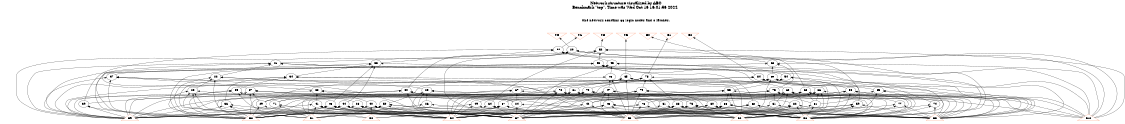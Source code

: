 # Network structure generated by ABC

digraph network {
size = "7.5,10";
center = true;
edge [dir = back];

{
  node [shape = plaintext];
  edge [style = invis];
  LevelTitle1 [label=""];
  LevelTitle2 [label=""];
  Level6 [label = ""];
  Level5 [label = ""];
  Level4 [label = ""];
  Level3 [label = ""];
  Level2 [label = ""];
  Level1 [label = ""];
  Level0 [label = ""];
  LevelTitle1 ->  LevelTitle2 ->  Level6 ->  Level5 ->  Level4 ->  Level3 ->  Level2 ->  Level1 ->  Level0;
}

{
  rank = same;
  LevelTitle1;
  title1 [shape=plaintext,
          fontsize=20,
          fontname = "Times-Roman",
          label="Network structure visualized by ABC\nBenchmark \"top\". Time was Wed Oct 16 16:01:56 2024. "
         ];
}

{
  rank = same;
  LevelTitle2;
  title2 [shape=plaintext,
          fontsize=18,
          fontname = "Times-Roman",
          label="The network contains 66 logic nodes and 0 latches.\n"
         ];
}

{
  rank = same;
  Level6;
  Node12 [label = "M0", shape = invtriangle, color = coral, fillcolor = coral];
  Node13 [label = "M1", shape = invtriangle, color = coral, fillcolor = coral];
  Node14 [label = "M2", shape = invtriangle, color = coral, fillcolor = coral];
  Node15 [label = "M3", shape = invtriangle, color = coral, fillcolor = coral];
  Node16 [label = "E0", shape = invtriangle, color = coral, fillcolor = coral];
  Node17 [label = "E1", shape = invtriangle, color = coral, fillcolor = coral];
  Node18 [label = "E2", shape = invtriangle, color = coral, fillcolor = coral];
}

{
  rank = same;
  Level5;
  Node20 [label = "20\n", shape = ellipse];
  Node32 [label = "32\n", shape = ellipse];
  Node52 [label = "52\n", shape = ellipse];
}

{
  rank = same;
  Level4;
  Node21 [label = "21\n", shape = ellipse];
  Node33 [label = "33\n", shape = ellipse];
  Node45 [label = "45\n", shape = ellipse];
  Node53 [label = "53\n", shape = ellipse];
  Node68 [label = "68\n", shape = ellipse];
}

{
  rank = same;
  Level3;
  Node22 [label = "22\n", shape = ellipse];
  Node34 [label = "34\n", shape = ellipse];
  Node37 [label = "37\n", shape = ellipse];
  Node46 [label = "46\n", shape = ellipse];
  Node54 [label = "54\n", shape = ellipse];
  Node65 [label = "65\n", shape = ellipse];
  Node69 [label = "69\n", shape = ellipse];
  Node78 [label = "78\n", shape = ellipse];
  Node84 [label = "84\n", shape = ellipse];
}

{
  rank = same;
  Level2;
  Node23 [label = "23\n", shape = ellipse];
  Node25 [label = "25\n", shape = ellipse];
  Node27 [label = "27\n", shape = ellipse];
  Node30 [label = "30\n", shape = ellipse];
  Node35 [label = "35\n", shape = ellipse];
  Node38 [label = "38\n", shape = ellipse];
  Node47 [label = "47\n", shape = ellipse];
  Node55 [label = "55\n", shape = ellipse];
  Node58 [label = "58\n", shape = ellipse];
  Node60 [label = "60\n", shape = ellipse];
  Node63 [label = "63\n", shape = ellipse];
  Node66 [label = "66\n", shape = ellipse];
  Node67 [label = "67\n", shape = ellipse];
  Node70 [label = "70\n", shape = ellipse];
  Node72 [label = "72\n", shape = ellipse];
  Node75 [label = "75\n", shape = ellipse];
  Node79 [label = "79\n", shape = ellipse];
  Node81 [label = "81\n", shape = ellipse];
  Node85 [label = "85\n", shape = ellipse];
}

{
  rank = same;
  Level1;
  Node24 [label = "24\n", shape = ellipse];
  Node26 [label = "26\n", shape = ellipse];
  Node28 [label = "28\n", shape = ellipse];
  Node29 [label = "29\n", shape = ellipse];
  Node31 [label = "31\n", shape = ellipse];
  Node36 [label = "36\n", shape = ellipse];
  Node39 [label = "39\n", shape = ellipse];
  Node40 [label = "40\n", shape = ellipse];
  Node41 [label = "41\n", shape = ellipse];
  Node42 [label = "42\n", shape = ellipse];
  Node43 [label = "43\n", shape = ellipse];
  Node44 [label = "44\n", shape = ellipse];
  Node48 [label = "48\n", shape = ellipse];
  Node49 [label = "49\n", shape = ellipse];
  Node50 [label = "50\n", shape = ellipse];
  Node51 [label = "51\n", shape = ellipse];
  Node56 [label = "56\n", shape = ellipse];
  Node57 [label = "57\n", shape = ellipse];
  Node59 [label = "59\n", shape = ellipse];
  Node61 [label = "61\n", shape = ellipse];
  Node62 [label = "62\n", shape = ellipse];
  Node64 [label = "64\n", shape = ellipse];
  Node71 [label = "71\n", shape = ellipse];
  Node73 [label = "73\n", shape = ellipse];
  Node74 [label = "74\n", shape = ellipse];
  Node76 [label = "76\n", shape = ellipse];
  Node77 [label = "77\n", shape = ellipse];
  Node80 [label = "80\n", shape = ellipse];
  Node82 [label = "82\n", shape = ellipse];
  Node83 [label = "83\n", shape = ellipse];
}

{
  rank = same;
  Level0;
  Node1 [label = "B0", shape = triangle, color = coral, fillcolor = coral];
  Node2 [label = "B1", shape = triangle, color = coral, fillcolor = coral];
  Node3 [label = "B2", shape = triangle, color = coral, fillcolor = coral];
  Node4 [label = "B3", shape = triangle, color = coral, fillcolor = coral];
  Node5 [label = "B4", shape = triangle, color = coral, fillcolor = coral];
  Node6 [label = "B5", shape = triangle, color = coral, fillcolor = coral];
  Node7 [label = "B6", shape = triangle, color = coral, fillcolor = coral];
  Node8 [label = "B7", shape = triangle, color = coral, fillcolor = coral];
  Node9 [label = "B8", shape = triangle, color = coral, fillcolor = coral];
  Node10 [label = "B9", shape = triangle, color = coral, fillcolor = coral];
  Node11 [label = "B10", shape = triangle, color = coral, fillcolor = coral];
}

title1 -> title2 [style = invis];
title2 -> Node12 [style = invis];
title2 -> Node13 [style = invis];
title2 -> Node14 [style = invis];
title2 -> Node15 [style = invis];
title2 -> Node16 [style = invis];
title2 -> Node17 [style = invis];
title2 -> Node18 [style = invis];
Node12 -> Node13 [style = invis];
Node13 -> Node14 [style = invis];
Node14 -> Node15 [style = invis];
Node15 -> Node16 [style = invis];
Node16 -> Node17 [style = invis];
Node17 -> Node18 [style = invis];
Node12 -> Node20 [style = solid];
Node13 -> Node32 [style = solid];
Node14 -> Node52 [style = solid];
Node15 -> Node65 [style = solid];
Node16 -> Node68 [style = solid];
Node17 -> Node78 [style = solid];
Node18 -> Node84 [style = solid];
Node20 -> Node21 [style = solid];
Node20 -> Node30 [style = solid];
Node20 -> Node7 [style = solid];
Node20 -> Node8 [style = solid];
Node20 -> Node11 [style = solid];
Node21 -> Node22 [style = solid];
Node21 -> Node27 [style = solid];
Node21 -> Node6 [style = solid];
Node21 -> Node7 [style = solid];
Node21 -> Node10 [style = solid];
Node22 -> Node23 [style = solid];
Node22 -> Node25 [style = solid];
Node22 -> Node5 [style = solid];
Node22 -> Node6 [style = solid];
Node22 -> Node9 [style = solid];
Node23 -> Node24 [style = solid];
Node23 -> Node1 [style = solid];
Node23 -> Node2 [style = solid];
Node23 -> Node5 [style = solid];
Node23 -> Node9 [style = solid];
Node24 -> Node7 [style = solid];
Node24 -> Node8 [style = solid];
Node25 -> Node26 [style = solid];
Node25 -> Node4 [style = solid];
Node25 -> Node5 [style = solid];
Node25 -> Node6 [style = solid];
Node25 -> Node8 [style = solid];
Node26 -> Node2 [style = solid];
Node26 -> Node3 [style = solid];
Node27 -> Node28 [style = solid];
Node27 -> Node29 [style = solid];
Node27 -> Node2 [style = solid];
Node27 -> Node3 [style = solid];
Node27 -> Node10 [style = solid];
Node28 -> Node4 [style = solid];
Node28 -> Node5 [style = solid];
Node28 -> Node8 [style = solid];
Node28 -> Node9 [style = solid];
Node29 -> Node8 [style = solid];
Node29 -> Node9 [style = solid];
Node30 -> Node31 [style = solid];
Node30 -> Node8 [style = solid];
Node30 -> Node9 [style = solid];
Node30 -> Node10 [style = solid];
Node30 -> Node11 [style = solid];
Node31 -> Node3 [style = solid];
Node31 -> Node4 [style = solid];
Node32 -> Node33 [style = solid];
Node32 -> Node45 [style = solid];
Node32 -> Node39 [style = solid];
Node32 -> Node51 [style = solid];
Node32 -> Node11 [style = solid];
Node33 -> Node34 [style = solid];
Node33 -> Node37 [style = solid];
Node33 -> Node43 [style = solid];
Node33 -> Node44 [style = solid];
Node33 -> Node6 [style = solid];
Node34 -> Node35 [style = solid];
Node34 -> Node36 [style = solid];
Node34 -> Node2 [style = solid];
Node34 -> Node3 [style = solid];
Node34 -> Node4 [style = solid];
Node35 -> Node24 [style = solid];
Node35 -> Node5 [style = solid];
Node35 -> Node9 [style = solid];
Node35 -> Node10 [style = solid];
Node36 -> Node5 [style = solid];
Node36 -> Node8 [style = solid];
Node36 -> Node9 [style = solid];
Node36 -> Node10 [style = solid];
Node37 -> Node38 [style = solid];
Node37 -> Node42 [style = solid];
Node37 -> Node8 [style = solid];
Node37 -> Node9 [style = solid];
Node37 -> Node10 [style = solid];
Node38 -> Node39 [style = solid];
Node38 -> Node40 [style = solid];
Node38 -> Node41 [style = solid];
Node38 -> Node7 [style = solid];
Node39 -> Node9 [style = solid];
Node39 -> Node10 [style = solid];
Node40 -> Node1 [style = solid];
Node40 -> Node2 [style = solid];
Node40 -> Node3 [style = solid];
Node40 -> Node5 [style = solid];
Node40 -> Node8 [style = solid];
Node41 -> Node2 [style = solid];
Node41 -> Node3 [style = solid];
Node41 -> Node5 [style = solid];
Node41 -> Node8 [style = solid];
Node41 -> Node10 [style = solid];
Node42 -> Node4 [style = solid];
Node42 -> Node5 [style = solid];
Node43 -> Node5 [style = solid];
Node43 -> Node7 [style = solid];
Node43 -> Node8 [style = solid];
Node43 -> Node9 [style = solid];
Node43 -> Node10 [style = solid];
Node44 -> Node5 [style = solid];
Node44 -> Node7 [style = solid];
Node44 -> Node8 [style = solid];
Node44 -> Node9 [style = solid];
Node44 -> Node10 [style = solid];
Node45 -> Node46 [style = solid];
Node45 -> Node7 [style = solid];
Node45 -> Node8 [style = solid];
Node45 -> Node9 [style = solid];
Node45 -> Node11 [style = solid];
Node46 -> Node47 [style = solid];
Node46 -> Node50 [style = solid];
Node46 -> Node4 [style = solid];
Node47 -> Node48 [style = solid];
Node47 -> Node49 [style = solid];
Node47 -> Node3 [style = solid];
Node47 -> Node4 [style = solid];
Node47 -> Node11 [style = solid];
Node48 -> Node4 [style = solid];
Node48 -> Node5 [style = solid];
Node48 -> Node6 [style = solid];
Node48 -> Node7 [style = solid];
Node48 -> Node10 [style = solid];
Node49 -> Node5 [style = solid];
Node49 -> Node7 [style = solid];
Node49 -> Node10 [style = solid];
Node50 -> Node2 [style = solid];
Node50 -> Node5 [style = solid];
Node50 -> Node6 [style = solid];
Node50 -> Node7 [style = solid];
Node50 -> Node10 [style = solid];
Node51 -> Node7 [style = solid];
Node51 -> Node8 [style = solid];
Node52 -> Node53 [style = solid];
Node52 -> Node63 [style = solid];
Node52 -> Node64 [style = solid];
Node52 -> Node10 [style = solid];
Node52 -> Node11 [style = solid];
Node53 -> Node54 [style = solid];
Node53 -> Node60 [style = solid];
Node53 -> Node62 [style = solid];
Node53 -> Node9 [style = solid];
Node53 -> Node10 [style = solid];
Node54 -> Node55 [style = solid];
Node54 -> Node58 [style = solid];
Node54 -> Node59 [style = solid];
Node54 -> Node8 [style = solid];
Node55 -> Node56 [style = solid];
Node55 -> Node57 [style = solid];
Node55 -> Node2 [style = solid];
Node55 -> Node3 [style = solid];
Node55 -> Node6 [style = solid];
Node56 -> Node1 [style = solid];
Node56 -> Node4 [style = solid];
Node56 -> Node5 [style = solid];
Node56 -> Node6 [style = solid];
Node56 -> Node7 [style = solid];
Node57 -> Node1 [style = solid];
Node57 -> Node2 [style = solid];
Node57 -> Node4 [style = solid];
Node57 -> Node5 [style = solid];
Node57 -> Node7 [style = solid];
Node58 -> Node42 [style = solid];
Node58 -> Node2 [style = solid];
Node58 -> Node3 [style = solid];
Node58 -> Node6 [style = solid];
Node58 -> Node7 [style = solid];
Node59 -> Node3 [style = solid];
Node59 -> Node4 [style = solid];
Node59 -> Node5 [style = solid];
Node59 -> Node6 [style = solid];
Node59 -> Node7 [style = solid];
Node60 -> Node61 [style = solid];
Node60 -> Node3 [style = solid];
Node60 -> Node4 [style = solid];
Node60 -> Node7 [style = solid];
Node60 -> Node8 [style = solid];
Node61 -> Node5 [style = solid];
Node61 -> Node6 [style = solid];
Node62 -> Node5 [style = solid];
Node62 -> Node6 [style = solid];
Node62 -> Node7 [style = solid];
Node62 -> Node8 [style = solid];
Node63 -> Node51 [style = solid];
Node63 -> Node6 [style = solid];
Node63 -> Node9 [style = solid];
Node63 -> Node10 [style = solid];
Node63 -> Node11 [style = solid];
Node64 -> Node6 [style = solid];
Node64 -> Node8 [style = solid];
Node64 -> Node9 [style = solid];
Node65 -> Node66 [style = solid];
Node65 -> Node67 [style = solid];
Node65 -> Node4 [style = solid];
Node65 -> Node10 [style = solid];
Node65 -> Node11 [style = solid];
Node66 -> Node51 [style = solid];
Node66 -> Node3 [style = solid];
Node66 -> Node5 [style = solid];
Node66 -> Node6 [style = solid];
Node66 -> Node9 [style = solid];
Node67 -> Node24 [style = solid];
Node67 -> Node5 [style = solid];
Node67 -> Node6 [style = solid];
Node67 -> Node9 [style = solid];
Node68 -> Node69 [style = solid];
Node68 -> Node75 [style = solid];
Node68 -> Node9 [style = solid];
Node68 -> Node11 [style = solid];
Node69 -> Node70 [style = solid];
Node69 -> Node72 [style = solid];
Node69 -> Node74 [style = solid];
Node69 -> Node3 [style = solid];
Node69 -> Node4 [style = solid];
Node70 -> Node71 [style = solid];
Node70 -> Node5 [style = solid];
Node70 -> Node6 [style = solid];
Node70 -> Node7 [style = solid];
Node70 -> Node8 [style = solid];
Node71 -> Node1 [style = solid];
Node71 -> Node2 [style = solid];
Node72 -> Node73 [style = solid];
Node72 -> Node5 [style = solid];
Node72 -> Node7 [style = solid];
Node72 -> Node8 [style = solid];
Node72 -> Node10 [style = solid];
Node73 -> Node2 [style = solid];
Node73 -> Node3 [style = solid];
Node73 -> Node6 [style = solid];
Node73 -> Node7 [style = solid];
Node73 -> Node8 [style = solid];
Node74 -> Node6 [style = solid];
Node74 -> Node7 [style = solid];
Node74 -> Node8 [style = solid];
Node75 -> Node51 [style = solid];
Node75 -> Node61 [style = solid];
Node75 -> Node76 [style = solid];
Node75 -> Node77 [style = solid];
Node75 -> Node10 [style = solid];
Node76 -> Node3 [style = solid];
Node76 -> Node4 [style = solid];
Node76 -> Node9 [style = solid];
Node77 -> Node6 [style = solid];
Node77 -> Node7 [style = solid];
Node77 -> Node8 [style = solid];
Node78 -> Node79 [style = solid];
Node78 -> Node81 [style = solid];
Node78 -> Node83 [style = solid];
Node78 -> Node3 [style = solid];
Node78 -> Node5 [style = solid];
Node79 -> Node29 [style = solid];
Node79 -> Node71 [style = solid];
Node79 -> Node80 [style = solid];
Node79 -> Node4 [style = solid];
Node79 -> Node6 [style = solid];
Node80 -> Node6 [style = solid];
Node80 -> Node7 [style = solid];
Node80 -> Node8 [style = solid];
Node80 -> Node9 [style = solid];
Node81 -> Node29 [style = solid];
Node81 -> Node82 [style = solid];
Node81 -> Node10 [style = solid];
Node81 -> Node11 [style = solid];
Node82 -> Node3 [style = solid];
Node82 -> Node4 [style = solid];
Node82 -> Node5 [style = solid];
Node82 -> Node6 [style = solid];
Node82 -> Node7 [style = solid];
Node83 -> Node4 [style = solid];
Node83 -> Node6 [style = solid];
Node83 -> Node7 [style = solid];
Node83 -> Node8 [style = solid];
Node83 -> Node9 [style = solid];
Node84 -> Node85 [style = solid];
Node84 -> Node29 [style = solid];
Node84 -> Node10 [style = solid];
Node84 -> Node11 [style = solid];
Node85 -> Node42 [style = solid];
Node85 -> Node3 [style = solid];
Node85 -> Node6 [style = solid];
Node85 -> Node7 [style = solid];
}

